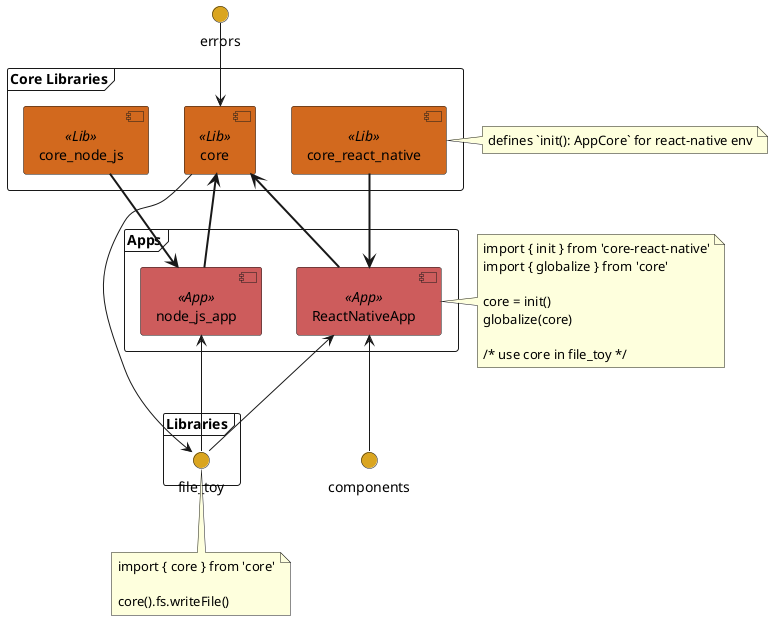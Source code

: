 @startuml architecture-overview-with-frames
  skinparam component {
    BackgroundColor<<App>> IndianRed
    BackgroundColor<<Lib>> Chocolate
  }
  skinparam interface {
    BackgroundColor GoldenRod
  }

  frame "Apps" {
    [ReactNativeApp] <<App>>
    [node_js_app] <<App>>
  }

  frame "Libraries" {
    () file_toy
  }

  frame "Core Libraries" {
    [core] <<Lib>>
    [core_react_native] <<Lib>>
    [core_node_js] <<Lib>>
  }


  () errors
  () components

  note left of [core_react_native] : defines `init(): AppCore` for react-native env
  note left of [ReactNativeApp] : import { init } from 'core-react-native'\nimport { globalize } from 'core'\n\ncore = init()\nglobalize(core)\n\n/* use core in file_toy */

  core_react_native ==> [ReactNativeApp]
  core <== [ReactNativeApp]
  core_node_js ==> [node_js_app]
  core <== [node_js_app]
  core <-up- errors

  [ReactNativeApp] <-- file_toy
  [node_js_app] <-- file_toy
  [ReactNativeApp] <-- components

  file_toy <- core

  note bottom of file_toy : import { core } from 'core'\n\ncore().fs.writeFile()
@enduml